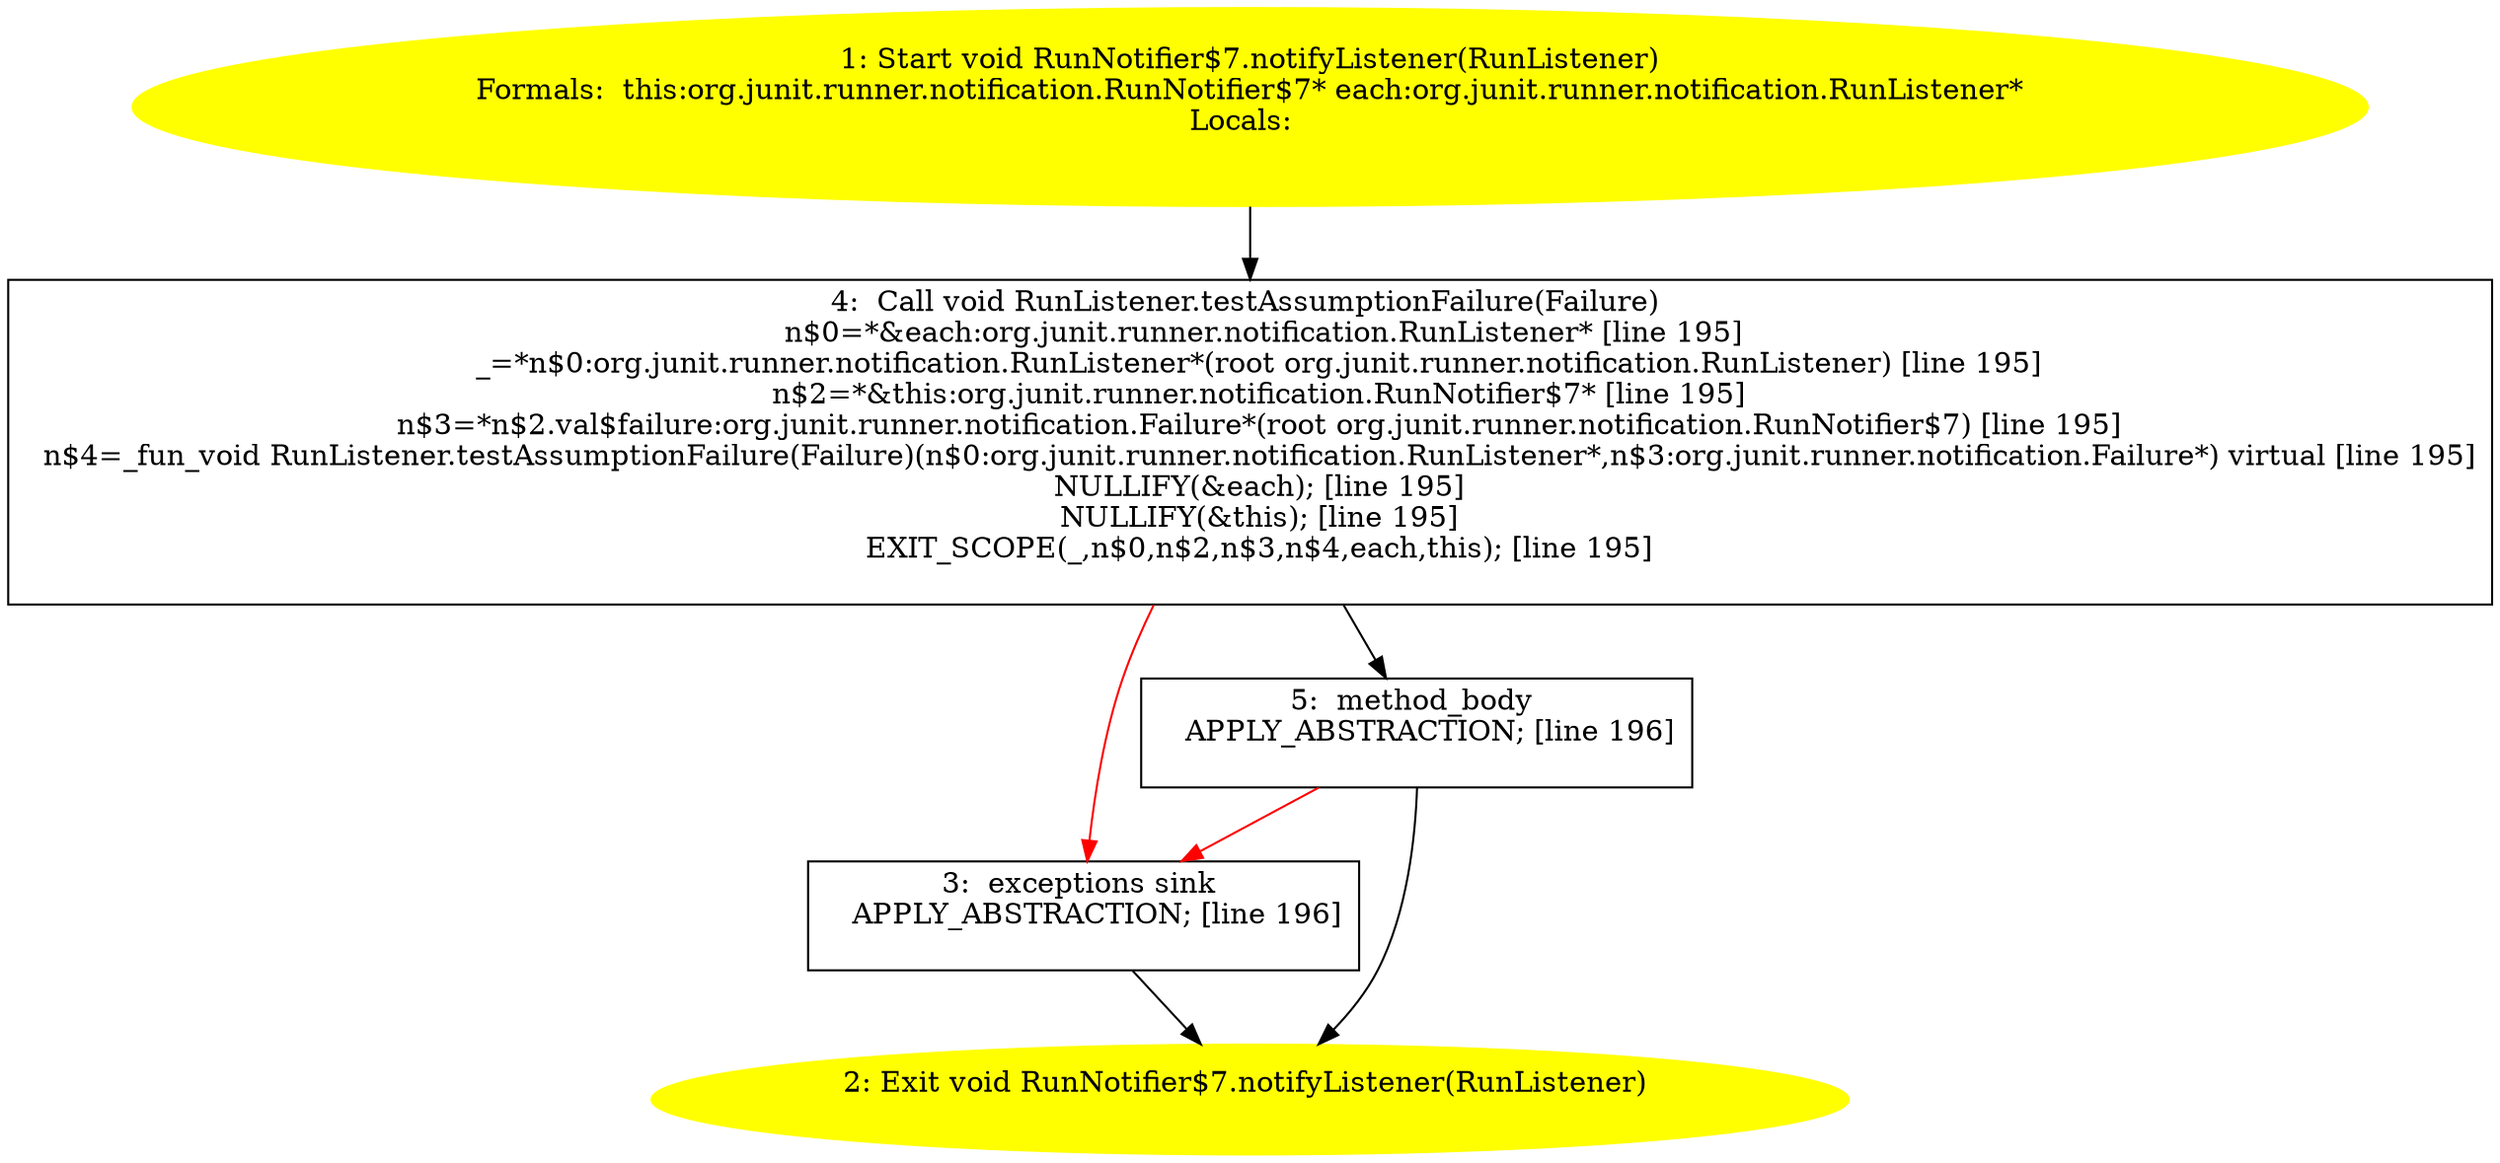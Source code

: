 /* @generated */
digraph cfg {
"org.junit.runner.notification.RunNotifier$7.notifyListener(org.junit.runner.notification.RunListener.1b3c17d85f3ba93bfb6210f74f3fd440_1" [label="1: Start void RunNotifier$7.notifyListener(RunListener)\nFormals:  this:org.junit.runner.notification.RunNotifier$7* each:org.junit.runner.notification.RunListener*\nLocals:  \n  " color=yellow style=filled]
	

	 "org.junit.runner.notification.RunNotifier$7.notifyListener(org.junit.runner.notification.RunListener.1b3c17d85f3ba93bfb6210f74f3fd440_1" -> "org.junit.runner.notification.RunNotifier$7.notifyListener(org.junit.runner.notification.RunListener.1b3c17d85f3ba93bfb6210f74f3fd440_4" ;
"org.junit.runner.notification.RunNotifier$7.notifyListener(org.junit.runner.notification.RunListener.1b3c17d85f3ba93bfb6210f74f3fd440_2" [label="2: Exit void RunNotifier$7.notifyListener(RunListener) \n  " color=yellow style=filled]
	

"org.junit.runner.notification.RunNotifier$7.notifyListener(org.junit.runner.notification.RunListener.1b3c17d85f3ba93bfb6210f74f3fd440_3" [label="3:  exceptions sink \n   APPLY_ABSTRACTION; [line 196]\n " shape="box"]
	

	 "org.junit.runner.notification.RunNotifier$7.notifyListener(org.junit.runner.notification.RunListener.1b3c17d85f3ba93bfb6210f74f3fd440_3" -> "org.junit.runner.notification.RunNotifier$7.notifyListener(org.junit.runner.notification.RunListener.1b3c17d85f3ba93bfb6210f74f3fd440_2" ;
"org.junit.runner.notification.RunNotifier$7.notifyListener(org.junit.runner.notification.RunListener.1b3c17d85f3ba93bfb6210f74f3fd440_4" [label="4:  Call void RunListener.testAssumptionFailure(Failure) \n   n$0=*&each:org.junit.runner.notification.RunListener* [line 195]\n  _=*n$0:org.junit.runner.notification.RunListener*(root org.junit.runner.notification.RunListener) [line 195]\n  n$2=*&this:org.junit.runner.notification.RunNotifier$7* [line 195]\n  n$3=*n$2.val$failure:org.junit.runner.notification.Failure*(root org.junit.runner.notification.RunNotifier$7) [line 195]\n  n$4=_fun_void RunListener.testAssumptionFailure(Failure)(n$0:org.junit.runner.notification.RunListener*,n$3:org.junit.runner.notification.Failure*) virtual [line 195]\n  NULLIFY(&each); [line 195]\n  NULLIFY(&this); [line 195]\n  EXIT_SCOPE(_,n$0,n$2,n$3,n$4,each,this); [line 195]\n " shape="box"]
	

	 "org.junit.runner.notification.RunNotifier$7.notifyListener(org.junit.runner.notification.RunListener.1b3c17d85f3ba93bfb6210f74f3fd440_4" -> "org.junit.runner.notification.RunNotifier$7.notifyListener(org.junit.runner.notification.RunListener.1b3c17d85f3ba93bfb6210f74f3fd440_5" ;
	 "org.junit.runner.notification.RunNotifier$7.notifyListener(org.junit.runner.notification.RunListener.1b3c17d85f3ba93bfb6210f74f3fd440_4" -> "org.junit.runner.notification.RunNotifier$7.notifyListener(org.junit.runner.notification.RunListener.1b3c17d85f3ba93bfb6210f74f3fd440_3" [color="red" ];
"org.junit.runner.notification.RunNotifier$7.notifyListener(org.junit.runner.notification.RunListener.1b3c17d85f3ba93bfb6210f74f3fd440_5" [label="5:  method_body \n   APPLY_ABSTRACTION; [line 196]\n " shape="box"]
	

	 "org.junit.runner.notification.RunNotifier$7.notifyListener(org.junit.runner.notification.RunListener.1b3c17d85f3ba93bfb6210f74f3fd440_5" -> "org.junit.runner.notification.RunNotifier$7.notifyListener(org.junit.runner.notification.RunListener.1b3c17d85f3ba93bfb6210f74f3fd440_2" ;
	 "org.junit.runner.notification.RunNotifier$7.notifyListener(org.junit.runner.notification.RunListener.1b3c17d85f3ba93bfb6210f74f3fd440_5" -> "org.junit.runner.notification.RunNotifier$7.notifyListener(org.junit.runner.notification.RunListener.1b3c17d85f3ba93bfb6210f74f3fd440_3" [color="red" ];
}
